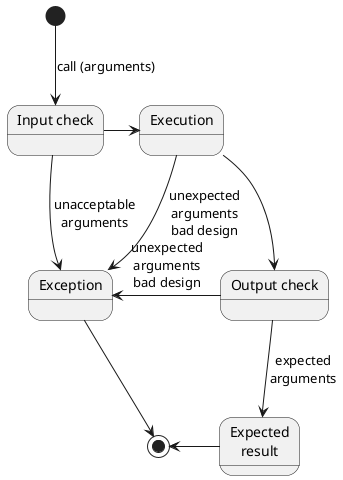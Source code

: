 @startuml function_call_contract_bad


state "Input check" as Input

[*] --> Input : call (arguments)

Input --> Exception : unacceptable\narguments

Input -> Execution

state "Output check" as Output

state "Expected\nresult" as EResult

Execution --> Output

Execution --> Exception : unexpected\narguments\nbad design

Output --> EResult : expected\narguments

Output -left-> Exception : unexpected\narguments\nbad design

Exception --> [*]

EResult -left-> [*]

@enduml